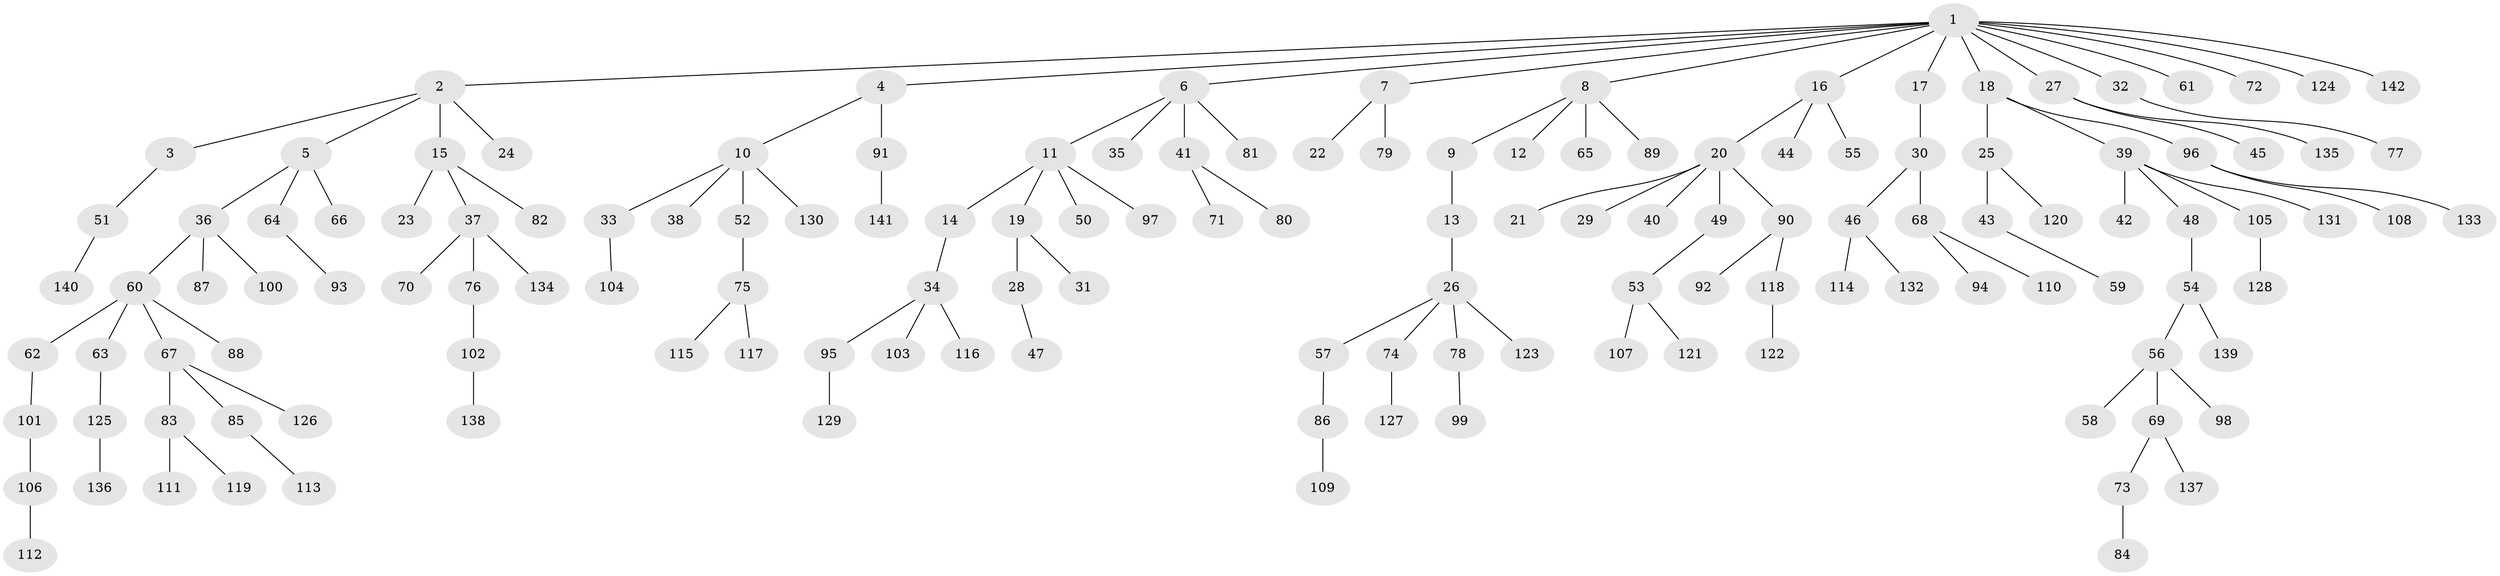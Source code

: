 // Generated by graph-tools (version 1.1) at 2025/36/03/09/25 02:36:54]
// undirected, 142 vertices, 141 edges
graph export_dot {
graph [start="1"]
  node [color=gray90,style=filled];
  1;
  2;
  3;
  4;
  5;
  6;
  7;
  8;
  9;
  10;
  11;
  12;
  13;
  14;
  15;
  16;
  17;
  18;
  19;
  20;
  21;
  22;
  23;
  24;
  25;
  26;
  27;
  28;
  29;
  30;
  31;
  32;
  33;
  34;
  35;
  36;
  37;
  38;
  39;
  40;
  41;
  42;
  43;
  44;
  45;
  46;
  47;
  48;
  49;
  50;
  51;
  52;
  53;
  54;
  55;
  56;
  57;
  58;
  59;
  60;
  61;
  62;
  63;
  64;
  65;
  66;
  67;
  68;
  69;
  70;
  71;
  72;
  73;
  74;
  75;
  76;
  77;
  78;
  79;
  80;
  81;
  82;
  83;
  84;
  85;
  86;
  87;
  88;
  89;
  90;
  91;
  92;
  93;
  94;
  95;
  96;
  97;
  98;
  99;
  100;
  101;
  102;
  103;
  104;
  105;
  106;
  107;
  108;
  109;
  110;
  111;
  112;
  113;
  114;
  115;
  116;
  117;
  118;
  119;
  120;
  121;
  122;
  123;
  124;
  125;
  126;
  127;
  128;
  129;
  130;
  131;
  132;
  133;
  134;
  135;
  136;
  137;
  138;
  139;
  140;
  141;
  142;
  1 -- 2;
  1 -- 4;
  1 -- 6;
  1 -- 7;
  1 -- 8;
  1 -- 16;
  1 -- 17;
  1 -- 18;
  1 -- 27;
  1 -- 32;
  1 -- 61;
  1 -- 72;
  1 -- 124;
  1 -- 142;
  2 -- 3;
  2 -- 5;
  2 -- 15;
  2 -- 24;
  3 -- 51;
  4 -- 10;
  4 -- 91;
  5 -- 36;
  5 -- 64;
  5 -- 66;
  6 -- 11;
  6 -- 35;
  6 -- 41;
  6 -- 81;
  7 -- 22;
  7 -- 79;
  8 -- 9;
  8 -- 12;
  8 -- 65;
  8 -- 89;
  9 -- 13;
  10 -- 33;
  10 -- 38;
  10 -- 52;
  10 -- 130;
  11 -- 14;
  11 -- 19;
  11 -- 50;
  11 -- 97;
  13 -- 26;
  14 -- 34;
  15 -- 23;
  15 -- 37;
  15 -- 82;
  16 -- 20;
  16 -- 44;
  16 -- 55;
  17 -- 30;
  18 -- 25;
  18 -- 39;
  18 -- 96;
  19 -- 28;
  19 -- 31;
  20 -- 21;
  20 -- 29;
  20 -- 40;
  20 -- 49;
  20 -- 90;
  25 -- 43;
  25 -- 120;
  26 -- 57;
  26 -- 74;
  26 -- 78;
  26 -- 123;
  27 -- 45;
  27 -- 135;
  28 -- 47;
  30 -- 46;
  30 -- 68;
  32 -- 77;
  33 -- 104;
  34 -- 95;
  34 -- 103;
  34 -- 116;
  36 -- 60;
  36 -- 87;
  36 -- 100;
  37 -- 70;
  37 -- 76;
  37 -- 134;
  39 -- 42;
  39 -- 48;
  39 -- 105;
  39 -- 131;
  41 -- 71;
  41 -- 80;
  43 -- 59;
  46 -- 114;
  46 -- 132;
  48 -- 54;
  49 -- 53;
  51 -- 140;
  52 -- 75;
  53 -- 107;
  53 -- 121;
  54 -- 56;
  54 -- 139;
  56 -- 58;
  56 -- 69;
  56 -- 98;
  57 -- 86;
  60 -- 62;
  60 -- 63;
  60 -- 67;
  60 -- 88;
  62 -- 101;
  63 -- 125;
  64 -- 93;
  67 -- 83;
  67 -- 85;
  67 -- 126;
  68 -- 94;
  68 -- 110;
  69 -- 73;
  69 -- 137;
  73 -- 84;
  74 -- 127;
  75 -- 115;
  75 -- 117;
  76 -- 102;
  78 -- 99;
  83 -- 111;
  83 -- 119;
  85 -- 113;
  86 -- 109;
  90 -- 92;
  90 -- 118;
  91 -- 141;
  95 -- 129;
  96 -- 108;
  96 -- 133;
  101 -- 106;
  102 -- 138;
  105 -- 128;
  106 -- 112;
  118 -- 122;
  125 -- 136;
}
